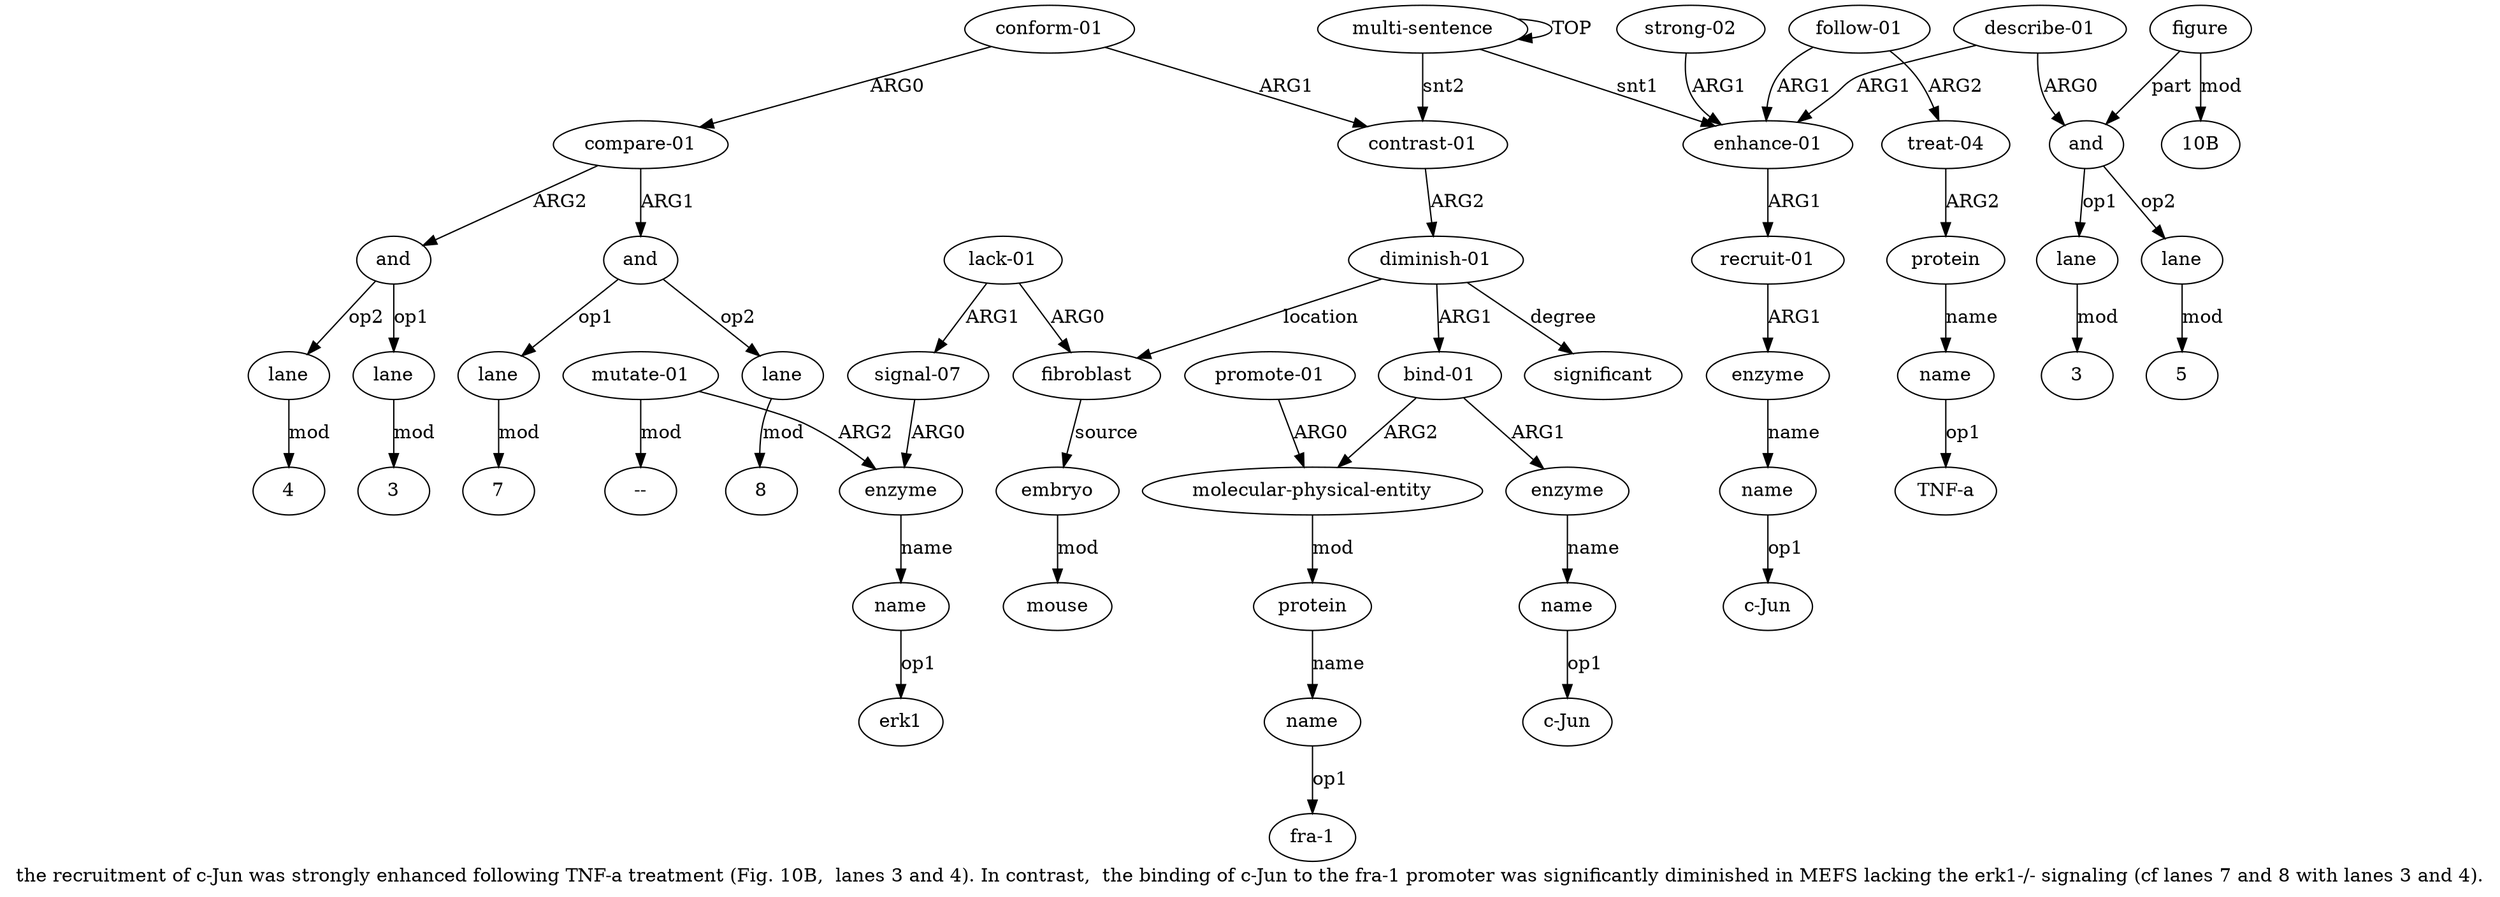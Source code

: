 digraph  {
	graph [label="the recruitment of c-Jun was strongly enhanced following TNF-a treatment (Fig. 10B,  lanes 3 and 4). In contrast,  the binding of \
c-Jun to the fra-1 promoter was significantly diminished in MEFS lacking the erk1-/- signaling (cf lanes 7 and 8 with lanes 3 and \
4)."];
	node [label="\N"];
	a20	 [color=black,
		gold_ind=20,
		gold_label="molecular-physical-entity",
		label="molecular-physical-entity",
		test_ind=20,
		test_label="molecular-physical-entity"];
	a22	 [color=black,
		gold_ind=22,
		gold_label=protein,
		label=protein,
		test_ind=22,
		test_label=protein];
	a20 -> a22 [key=0,
	color=black,
	gold_label=mod,
	label=mod,
	test_label=mod];
a21 [color=black,
	gold_ind=21,
	gold_label="promote-01",
	label="promote-01",
	test_ind=21,
	test_label="promote-01"];
a21 -> a20 [key=0,
color=black,
gold_label=ARG0,
label=ARG0,
test_label=ARG0];
a23 [color=black,
gold_ind=23,
gold_label=name,
label=name,
test_ind=23,
test_label=name];
a22 -> a23 [key=0,
color=black,
gold_label=name,
label=name,
test_label=name];
"a23 fra-1" [color=black,
gold_ind=-1,
gold_label="fra-1",
label="fra-1",
test_ind=-1,
test_label="fra-1"];
a23 -> "a23 fra-1" [key=0,
color=black,
gold_label=op1,
label=op1,
test_label=op1];
a24 [color=black,
gold_ind=24,
gold_label=significant,
label=significant,
test_ind=24,
test_label=significant];
a25 [color=black,
gold_ind=25,
gold_label=fibroblast,
label=fibroblast,
test_ind=25,
test_label=fibroblast];
a26 [color=black,
gold_ind=26,
gold_label=embryo,
label=embryo,
test_ind=26,
test_label=embryo];
a25 -> a26 [key=0,
color=black,
gold_label=source,
label=source,
test_label=source];
a27 [color=black,
gold_ind=27,
gold_label=mouse,
label=mouse,
test_ind=27,
test_label=mouse];
a26 -> a27 [key=0,
color=black,
gold_label=mod,
label=mod,
test_label=mod];
a28 [color=black,
gold_ind=28,
gold_label="lack-01",
label="lack-01",
test_ind=28,
test_label="lack-01"];
a28 -> a25 [key=0,
color=black,
gold_label=ARG0,
label=ARG0,
test_label=ARG0];
a29 [color=black,
gold_ind=29,
gold_label="signal-07",
label="signal-07",
test_ind=29,
test_label="signal-07"];
a28 -> a29 [key=0,
color=black,
gold_label=ARG1,
label=ARG1,
test_label=ARG1];
a30 [color=black,
gold_ind=30,
gold_label=enzyme,
label=enzyme,
test_ind=30,
test_label=enzyme];
a29 -> a30 [key=0,
color=black,
gold_label=ARG0,
label=ARG0,
test_label=ARG0];
a31 [color=black,
gold_ind=31,
gold_label=name,
label=name,
test_ind=31,
test_label=name];
"a31 erk1" [color=black,
gold_ind=-1,
gold_label=erk1,
label=erk1,
test_ind=-1,
test_label=erk1];
a31 -> "a31 erk1" [key=0,
color=black,
gold_label=op1,
label=op1,
test_label=op1];
a30 -> a31 [key=0,
color=black,
gold_label=name,
label=name,
test_label=name];
a37 [color=black,
gold_ind=37,
gold_label=lane,
label=lane,
test_ind=37,
test_label=lane];
"a37 8" [color=black,
gold_ind=-1,
gold_label=8,
label=8,
test_ind=-1,
test_label=8];
a37 -> "a37 8" [key=0,
color=black,
gold_label=mod,
label=mod,
test_label=mod];
"a9 10B" [color=black,
gold_ind=-1,
gold_label="10B",
label="10B",
test_ind=-1,
test_label="10B"];
a36 [color=black,
gold_ind=36,
gold_label=lane,
label=lane,
test_ind=36,
test_label=lane];
"a36 7" [color=black,
gold_ind=-1,
gold_label=7,
label=7,
test_ind=-1,
test_label=7];
a36 -> "a36 7" [key=0,
color=black,
gold_label=mod,
label=mod,
test_label=mod];
a33 [color=black,
gold_ind=33,
gold_label="conform-01",
label="conform-01",
test_ind=33,
test_label="conform-01"];
a34 [color=black,
gold_ind=34,
gold_label="compare-01",
label="compare-01",
test_ind=34,
test_label="compare-01"];
a33 -> a34 [key=0,
color=black,
gold_label=ARG0,
label=ARG0,
test_label=ARG0];
a15 [color=black,
gold_ind=15,
gold_label="contrast-01",
label="contrast-01",
test_ind=15,
test_label="contrast-01"];
a33 -> a15 [key=0,
color=black,
gold_label=ARG1,
label=ARG1,
test_label=ARG1];
"a8 5" [color=black,
gold_ind=-1,
gold_label=5,
label=5,
test_ind=-1,
test_label=5];
"a7 3" [color=black,
gold_ind=-1,
gold_label=3,
label=3,
test_ind=-1,
test_label=3];
a35 [color=black,
gold_ind=35,
gold_label=and,
label=and,
test_ind=35,
test_label=and];
a35 -> a37 [key=0,
color=black,
gold_label=op2,
label=op2,
test_label=op2];
a35 -> a36 [key=0,
color=black,
gold_label=op1,
label=op1,
test_label=op1];
a34 -> a35 [key=0,
color=black,
gold_label=ARG1,
label=ARG1,
test_label=ARG1];
a38 [color=black,
gold_ind=38,
gold_label=and,
label=and,
test_ind=38,
test_label=and];
a34 -> a38 [key=0,
color=black,
gold_label=ARG2,
label=ARG2,
test_label=ARG2];
"a32 --" [color=black,
gold_ind=-1,
gold_label="--",
label="--",
test_ind=-1,
test_label="--"];
"a13 TNF-a" [color=black,
gold_ind=-1,
gold_label="TNF-a",
label="TNF-a",
test_ind=-1,
test_label="TNF-a"];
a32 [color=black,
gold_ind=32,
gold_label="mutate-01",
label="mutate-01",
test_ind=32,
test_label="mutate-01"];
a32 -> a30 [key=0,
color=black,
gold_label=ARG2,
label=ARG2,
test_label=ARG2];
a32 -> "a32 --" [key=0,
color=black,
gold_label=mod,
label=mod,
test_label=mod];
a16 [color=black,
gold_ind=16,
gold_label="diminish-01",
label="diminish-01",
test_ind=16,
test_label="diminish-01"];
a15 -> a16 [key=0,
color=black,
gold_label=ARG2,
label=ARG2,
test_label=ARG2];
a14 [color=black,
gold_ind=14,
gold_label="strong-02",
label="strong-02",
test_ind=14,
test_label="strong-02"];
a1 [color=black,
gold_ind=1,
gold_label="enhance-01",
label="enhance-01",
test_ind=1,
test_label="enhance-01"];
a14 -> a1 [key=0,
color=black,
gold_label=ARG1,
label=ARG1,
test_label=ARG1];
a17 [color=black,
gold_ind=17,
gold_label="bind-01",
label="bind-01",
test_ind=17,
test_label="bind-01"];
a17 -> a20 [key=0,
color=black,
gold_label=ARG2,
label=ARG2,
test_label=ARG2];
a18 [color=black,
gold_ind=18,
gold_label=enzyme,
label=enzyme,
test_ind=18,
test_label=enzyme];
a17 -> a18 [key=0,
color=black,
gold_label=ARG1,
label=ARG1,
test_label=ARG1];
a16 -> a24 [key=0,
color=black,
gold_label=degree,
label=degree,
test_label=degree];
a16 -> a25 [key=0,
color=black,
gold_label=location,
label=location,
test_label=location];
a16 -> a17 [key=0,
color=black,
gold_label=ARG1,
label=ARG1,
test_label=ARG1];
a11 [color=black,
gold_ind=11,
gold_label="treat-04",
label="treat-04",
test_ind=11,
test_label="treat-04"];
a12 [color=black,
gold_ind=12,
gold_label=protein,
label=protein,
test_ind=12,
test_label=protein];
a11 -> a12 [key=0,
color=black,
gold_label=ARG2,
label=ARG2,
test_label=ARG2];
a10 [color=black,
gold_ind=10,
gold_label="follow-01",
label="follow-01",
test_ind=10,
test_label="follow-01"];
a10 -> a11 [key=0,
color=black,
gold_label=ARG2,
label=ARG2,
test_label=ARG2];
a10 -> a1 [key=0,
color=black,
gold_label=ARG1,
label=ARG1,
test_label=ARG1];
a13 [color=black,
gold_ind=13,
gold_label=name,
label=name,
test_ind=13,
test_label=name];
a13 -> "a13 TNF-a" [key=0,
color=black,
gold_label=op1,
label=op1,
test_label=op1];
a12 -> a13 [key=0,
color=black,
gold_label=name,
label=name,
test_label=name];
"a40 4" [color=black,
gold_ind=-1,
gold_label=4,
label=4,
test_ind=-1,
test_label=4];
a39 [color=black,
gold_ind=39,
gold_label=lane,
label=lane,
test_ind=39,
test_label=lane];
"a39 3" [color=black,
gold_ind=-1,
gold_label=3,
label=3,
test_ind=-1,
test_label=3];
a39 -> "a39 3" [key=0,
color=black,
gold_label=mod,
label=mod,
test_label=mod];
a38 -> a39 [key=0,
color=black,
gold_label=op1,
label=op1,
test_label=op1];
a40 [color=black,
gold_ind=40,
gold_label=lane,
label=lane,
test_ind=40,
test_label=lane];
a38 -> a40 [key=0,
color=black,
gold_label=op2,
label=op2,
test_label=op2];
a19 [color=black,
gold_ind=19,
gold_label=name,
label=name,
test_ind=19,
test_label=name];
"a19 c-Jun" [color=black,
gold_ind=-1,
gold_label="c-Jun",
label="c-Jun",
test_ind=-1,
test_label="c-Jun"];
a19 -> "a19 c-Jun" [key=0,
color=black,
gold_label=op1,
label=op1,
test_label=op1];
a18 -> a19 [key=0,
color=black,
gold_label=name,
label=name,
test_label=name];
a2 [color=black,
gold_ind=2,
gold_label="recruit-01",
label="recruit-01",
test_ind=2,
test_label="recruit-01"];
a1 -> a2 [key=0,
color=black,
gold_label=ARG1,
label=ARG1,
test_label=ARG1];
a0 [color=black,
gold_ind=0,
gold_label="multi-sentence",
label="multi-sentence",
test_ind=0,
test_label="multi-sentence"];
a0 -> a15 [key=0,
color=black,
gold_label=snt2,
label=snt2,
test_label=snt2];
a0 -> a1 [key=0,
color=black,
gold_label=snt1,
label=snt1,
test_label=snt1];
a0 -> a0 [key=0,
color=black,
gold_label=TOP,
label=TOP,
test_label=TOP];
a3 [color=black,
gold_ind=3,
gold_label=enzyme,
label=enzyme,
test_ind=3,
test_label=enzyme];
a4 [color=black,
gold_ind=4,
gold_label=name,
label=name,
test_ind=4,
test_label=name];
a3 -> a4 [key=0,
color=black,
gold_label=name,
label=name,
test_label=name];
a2 -> a3 [key=0,
color=black,
gold_label=ARG1,
label=ARG1,
test_label=ARG1];
a5 [color=black,
gold_ind=5,
gold_label="describe-01",
label="describe-01",
test_ind=5,
test_label="describe-01"];
a5 -> a1 [key=0,
color=black,
gold_label=ARG1,
label=ARG1,
test_label=ARG1];
a6 [color=black,
gold_ind=6,
gold_label=and,
label=and,
test_ind=6,
test_label=and];
a5 -> a6 [key=0,
color=black,
gold_label=ARG0,
label=ARG0,
test_label=ARG0];
"a4 c-Jun" [color=black,
gold_ind=-1,
gold_label="c-Jun",
label="c-Jun",
test_ind=-1,
test_label="c-Jun"];
a4 -> "a4 c-Jun" [key=0,
color=black,
gold_label=op1,
label=op1,
test_label=op1];
a7 [color=black,
gold_ind=7,
gold_label=lane,
label=lane,
test_ind=7,
test_label=lane];
a7 -> "a7 3" [key=0,
color=black,
gold_label=mod,
label=mod,
test_label=mod];
a6 -> a7 [key=0,
color=black,
gold_label=op1,
label=op1,
test_label=op1];
a8 [color=black,
gold_ind=8,
gold_label=lane,
label=lane,
test_ind=8,
test_label=lane];
a6 -> a8 [key=0,
color=black,
gold_label=op2,
label=op2,
test_label=op2];
a9 [color=black,
gold_ind=9,
gold_label=figure,
label=figure,
test_ind=9,
test_label=figure];
a9 -> "a9 10B" [key=0,
color=black,
gold_label=mod,
label=mod,
test_label=mod];
a9 -> a6 [key=0,
color=black,
gold_label=part,
label=part,
test_label=part];
a8 -> "a8 5" [key=0,
color=black,
gold_label=mod,
label=mod,
test_label=mod];
a40 -> "a40 4" [key=0,
color=black,
gold_label=mod,
label=mod,
test_label=mod];
}
